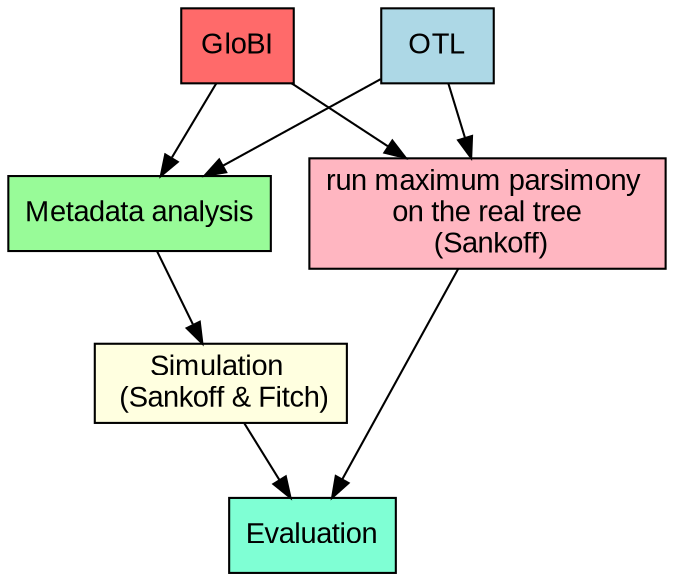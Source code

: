 digraph G {
	graph[fontname="arial"]
	node [style=filled, fillcolor=seagreen1, shape=box, fontname="arial"];

	cluster_0 [label = "GloBI", fillcolor=indianred1]
	cluster_1 [label = "OTL", fillcolor=lightblue]
	cluster_2 [label = "Metadata analysis", fillcolor=palegreen]
	cluster_3 [label = "Simulation \n (Sankoff & Fitch)", fillcolor=lightyellow]
	cluster_4 [label = "run maximum parsimony \n on the real tree \n (Sankoff)", fillcolor=lightpink]
	cluster_5 [label = "Evaluation", fillcolor=aquamarine]

	cluster_0 -> cluster_2
	cluster_0 -> cluster_4
	cluster_1 -> cluster_2
	cluster_1 -> cluster_4
	cluster_2 -> cluster_3
	cluster_3 -> cluster_5
	cluster_4 -> cluster_5

}